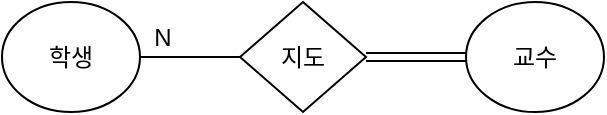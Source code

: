 <mxfile version="26.0.11">
  <diagram name="페이지-1" id="pJFXeUfrOZDQJaGf4EEy">
    <mxGraphModel dx="397" dy="734" grid="0" gridSize="10" guides="1" tooltips="1" connect="1" arrows="1" fold="1" page="0" pageScale="1" pageWidth="827" pageHeight="1169" math="0" shadow="0">
      <root>
        <mxCell id="0" />
        <mxCell id="1" parent="0" />
        <mxCell id="FF7xb8OBf-z3pc8I-94P-4" value="" style="edgeStyle=none;curved=1;rounded=0;orthogonalLoop=1;jettySize=auto;html=1;fontSize=12;startSize=8;endSize=8;endArrow=none;startFill=0;" edge="1" parent="1" source="FF7xb8OBf-z3pc8I-94P-1" target="FF7xb8OBf-z3pc8I-94P-2">
          <mxGeometry relative="1" as="geometry" />
        </mxCell>
        <mxCell id="FF7xb8OBf-z3pc8I-94P-6" value="N" style="edgeLabel;html=1;align=center;verticalAlign=middle;resizable=0;points=[];fontSize=12;" vertex="1" connectable="0" parent="FF7xb8OBf-z3pc8I-94P-4">
          <mxGeometry x="-0.414" y="2" relative="1" as="geometry">
            <mxPoint x="-4" y="-8" as="offset" />
          </mxGeometry>
        </mxCell>
        <mxCell id="FF7xb8OBf-z3pc8I-94P-1" value="학생" style="ellipse;whiteSpace=wrap;html=1;" vertex="1" parent="1">
          <mxGeometry x="21" y="160" width="69" height="55" as="geometry" />
        </mxCell>
        <mxCell id="FF7xb8OBf-z3pc8I-94P-2" value="지도" style="rhombus;whiteSpace=wrap;html=1;" vertex="1" parent="1">
          <mxGeometry x="140" y="160" width="63" height="55" as="geometry" />
        </mxCell>
        <mxCell id="FF7xb8OBf-z3pc8I-94P-5" value="" style="edgeStyle=none;curved=1;rounded=0;orthogonalLoop=1;jettySize=auto;html=1;fontSize=12;endArrow=none;startFill=0;shape=link;" edge="1" parent="1" source="FF7xb8OBf-z3pc8I-94P-3" target="FF7xb8OBf-z3pc8I-94P-2">
          <mxGeometry relative="1" as="geometry" />
        </mxCell>
        <mxCell id="FF7xb8OBf-z3pc8I-94P-3" value="교수" style="ellipse;whiteSpace=wrap;html=1;" vertex="1" parent="1">
          <mxGeometry x="253" y="160" width="69" height="55" as="geometry" />
        </mxCell>
      </root>
    </mxGraphModel>
  </diagram>
</mxfile>

